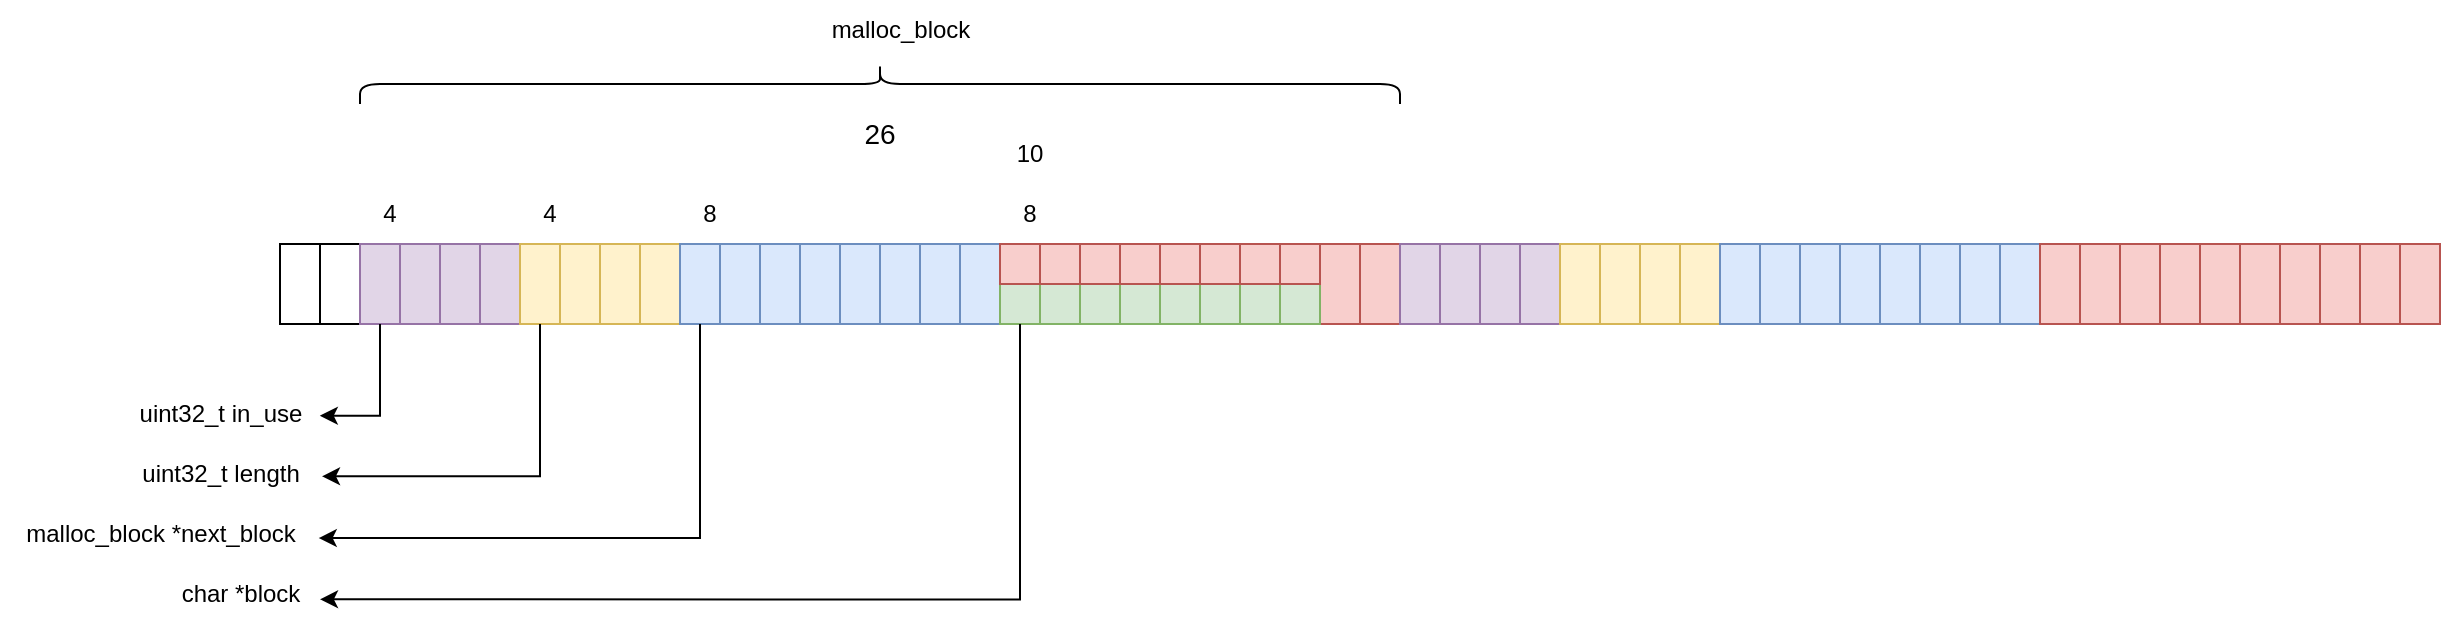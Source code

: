 <mxfile version="22.0.3" type="device">
  <diagram name="Page-1" id="cbgT5DEuQhdDAEQP6aBq">
    <mxGraphModel dx="794" dy="532" grid="1" gridSize="10" guides="1" tooltips="1" connect="1" arrows="1" fold="1" page="1" pageScale="1" pageWidth="827" pageHeight="1169" math="0" shadow="0">
      <root>
        <mxCell id="0" />
        <mxCell id="1" parent="0" />
        <mxCell id="8jJldrbchoNM1GNzZ7nI-1" value="" style="rounded=0;whiteSpace=wrap;html=1;fillColor=#e1d5e7;strokeColor=#9673a6;" parent="1" vertex="1">
          <mxGeometry x="240" y="360" width="20" height="40" as="geometry" />
        </mxCell>
        <mxCell id="8jJldrbchoNM1GNzZ7nI-17" value="" style="rounded=0;whiteSpace=wrap;html=1;fillColor=#fff2cc;strokeColor=#d6b656;" parent="1" vertex="1">
          <mxGeometry x="260" y="360" width="20" height="40" as="geometry" />
        </mxCell>
        <mxCell id="8jJldrbchoNM1GNzZ7nI-18" value="" style="rounded=0;whiteSpace=wrap;html=1;fillColor=#fff2cc;strokeColor=#d6b656;" parent="1" vertex="1">
          <mxGeometry x="280" y="360" width="20" height="40" as="geometry" />
        </mxCell>
        <mxCell id="8jJldrbchoNM1GNzZ7nI-19" value="" style="rounded=0;whiteSpace=wrap;html=1;fillColor=#fff2cc;strokeColor=#d6b656;" parent="1" vertex="1">
          <mxGeometry x="300" y="360" width="20" height="40" as="geometry" />
        </mxCell>
        <mxCell id="8jJldrbchoNM1GNzZ7nI-20" value="" style="rounded=0;whiteSpace=wrap;html=1;fillColor=#fff2cc;strokeColor=#d6b656;" parent="1" vertex="1">
          <mxGeometry x="320" y="360" width="20" height="40" as="geometry" />
        </mxCell>
        <mxCell id="8jJldrbchoNM1GNzZ7nI-21" value="" style="rounded=0;whiteSpace=wrap;html=1;fillColor=#dae8fc;strokeColor=#6c8ebf;" parent="1" vertex="1">
          <mxGeometry x="340" y="360" width="20" height="40" as="geometry" />
        </mxCell>
        <mxCell id="8jJldrbchoNM1GNzZ7nI-22" value="" style="rounded=0;whiteSpace=wrap;html=1;fillColor=#dae8fc;strokeColor=#6c8ebf;" parent="1" vertex="1">
          <mxGeometry x="360" y="360" width="20" height="40" as="geometry" />
        </mxCell>
        <mxCell id="8jJldrbchoNM1GNzZ7nI-23" value="" style="rounded=0;whiteSpace=wrap;html=1;fillColor=#dae8fc;strokeColor=#6c8ebf;" parent="1" vertex="1">
          <mxGeometry x="380" y="360" width="20" height="40" as="geometry" />
        </mxCell>
        <mxCell id="8jJldrbchoNM1GNzZ7nI-24" value="" style="rounded=0;whiteSpace=wrap;html=1;fillColor=#dae8fc;strokeColor=#6c8ebf;" parent="1" vertex="1">
          <mxGeometry x="400" y="360" width="20" height="40" as="geometry" />
        </mxCell>
        <mxCell id="8jJldrbchoNM1GNzZ7nI-25" value="" style="rounded=0;whiteSpace=wrap;html=1;fillColor=#dae8fc;strokeColor=#6c8ebf;" parent="1" vertex="1">
          <mxGeometry x="420" y="360" width="20" height="40" as="geometry" />
        </mxCell>
        <mxCell id="8jJldrbchoNM1GNzZ7nI-26" value="" style="rounded=0;whiteSpace=wrap;html=1;fillColor=#dae8fc;strokeColor=#6c8ebf;" parent="1" vertex="1">
          <mxGeometry x="440" y="360" width="20" height="40" as="geometry" />
        </mxCell>
        <mxCell id="8jJldrbchoNM1GNzZ7nI-27" value="" style="rounded=0;whiteSpace=wrap;html=1;fillColor=#dae8fc;strokeColor=#6c8ebf;" parent="1" vertex="1">
          <mxGeometry x="460" y="360" width="20" height="40" as="geometry" />
        </mxCell>
        <mxCell id="8jJldrbchoNM1GNzZ7nI-28" value="" style="rounded=0;whiteSpace=wrap;html=1;fillColor=#dae8fc;strokeColor=#6c8ebf;" parent="1" vertex="1">
          <mxGeometry x="480" y="360" width="20" height="40" as="geometry" />
        </mxCell>
        <mxCell id="8jJldrbchoNM1GNzZ7nI-29" value="" style="rounded=0;whiteSpace=wrap;html=1;fillColor=#d5e8d4;strokeColor=#82b366;" parent="1" vertex="1">
          <mxGeometry x="500" y="380" width="20" height="20" as="geometry" />
        </mxCell>
        <mxCell id="8jJldrbchoNM1GNzZ7nI-30" value="" style="rounded=0;whiteSpace=wrap;html=1;fillColor=#f8cecc;strokeColor=#b85450;" parent="1" vertex="1">
          <mxGeometry x="500" y="360" width="20" height="20" as="geometry" />
        </mxCell>
        <mxCell id="8jJldrbchoNM1GNzZ7nI-37" value="" style="rounded=0;whiteSpace=wrap;html=1;fillColor=#f8cecc;strokeColor=#b85450;" parent="1" vertex="1">
          <mxGeometry x="660" y="360" width="20" height="40" as="geometry" />
        </mxCell>
        <mxCell id="8jJldrbchoNM1GNzZ7nI-38" value="" style="rounded=0;whiteSpace=wrap;html=1;fillColor=#f8cecc;strokeColor=#b85450;" parent="1" vertex="1">
          <mxGeometry x="680" y="360" width="20" height="40" as="geometry" />
        </mxCell>
        <mxCell id="8jJldrbchoNM1GNzZ7nI-55" value="" style="rounded=0;whiteSpace=wrap;html=1;" parent="1" vertex="1">
          <mxGeometry x="140" y="360" width="20" height="40" as="geometry" />
        </mxCell>
        <mxCell id="8jJldrbchoNM1GNzZ7nI-56" value="" style="rounded=0;whiteSpace=wrap;html=1;" parent="1" vertex="1">
          <mxGeometry x="160" y="360" width="20" height="40" as="geometry" />
        </mxCell>
        <mxCell id="8jJldrbchoNM1GNzZ7nI-57" value="" style="rounded=0;whiteSpace=wrap;html=1;fillColor=#e1d5e7;strokeColor=#9673a6;" parent="1" vertex="1">
          <mxGeometry x="180" y="360" width="20" height="40" as="geometry" />
        </mxCell>
        <mxCell id="8jJldrbchoNM1GNzZ7nI-58" value="" style="rounded=0;whiteSpace=wrap;html=1;fillColor=#e1d5e7;strokeColor=#9673a6;" parent="1" vertex="1">
          <mxGeometry x="200" y="360" width="20" height="40" as="geometry" />
        </mxCell>
        <mxCell id="8jJldrbchoNM1GNzZ7nI-59" value="" style="rounded=0;whiteSpace=wrap;html=1;fillColor=#e1d5e7;strokeColor=#9673a6;" parent="1" vertex="1">
          <mxGeometry x="220" y="360" width="20" height="40" as="geometry" />
        </mxCell>
        <mxCell id="8jJldrbchoNM1GNzZ7nI-62" value="char *block" style="text;html=1;align=center;verticalAlign=middle;resizable=0;points=[];autosize=1;strokeColor=none;fillColor=none;" parent="1" vertex="1">
          <mxGeometry x="80" y="520" width="80" height="30" as="geometry" />
        </mxCell>
        <mxCell id="8jJldrbchoNM1GNzZ7nI-67" value="" style="shape=curlyBracket;whiteSpace=wrap;html=1;rounded=1;labelPosition=left;verticalLabelPosition=middle;align=right;verticalAlign=middle;fontFamily=Helvetica;fontSize=11;fontColor=default;rotation=90;" parent="1" vertex="1">
          <mxGeometry x="430" y="20" width="20" height="520" as="geometry" />
        </mxCell>
        <mxCell id="D05MlTNhU-stJQIcg6w7-2" value="malloc_block *next_block" style="text;html=1;align=center;verticalAlign=middle;resizable=0;points=[];autosize=1;strokeColor=none;fillColor=none;" vertex="1" parent="1">
          <mxGeometry y="490" width="160" height="30" as="geometry" />
        </mxCell>
        <mxCell id="D05MlTNhU-stJQIcg6w7-3" value="uint32_t length" style="text;html=1;align=center;verticalAlign=middle;resizable=0;points=[];autosize=1;strokeColor=none;fillColor=none;" vertex="1" parent="1">
          <mxGeometry x="60" y="460" width="100" height="30" as="geometry" />
        </mxCell>
        <mxCell id="D05MlTNhU-stJQIcg6w7-4" value="uint32_t in_use" style="text;html=1;align=center;verticalAlign=middle;resizable=0;points=[];autosize=1;strokeColor=none;fillColor=none;" vertex="1" parent="1">
          <mxGeometry x="60" y="430" width="100" height="30" as="geometry" />
        </mxCell>
        <mxCell id="D05MlTNhU-stJQIcg6w7-5" style="edgeStyle=orthogonalEdgeStyle;rounded=0;orthogonalLoop=1;jettySize=auto;html=1;entryX=1.01;entryY=0.538;entryDx=0;entryDy=0;entryPerimeter=0;" edge="1" parent="1" source="8jJldrbchoNM1GNzZ7nI-17" target="D05MlTNhU-stJQIcg6w7-3">
          <mxGeometry relative="1" as="geometry">
            <Array as="points">
              <mxPoint x="270" y="476" />
            </Array>
          </mxGeometry>
        </mxCell>
        <mxCell id="D05MlTNhU-stJQIcg6w7-6" style="edgeStyle=orthogonalEdgeStyle;rounded=0;orthogonalLoop=1;jettySize=auto;html=1;entryX=0.999;entryY=0.529;entryDx=0;entryDy=0;entryPerimeter=0;" edge="1" parent="1" source="8jJldrbchoNM1GNzZ7nI-57" target="D05MlTNhU-stJQIcg6w7-4">
          <mxGeometry relative="1" as="geometry">
            <Array as="points">
              <mxPoint x="190" y="446" />
            </Array>
          </mxGeometry>
        </mxCell>
        <mxCell id="D05MlTNhU-stJQIcg6w7-10" value="malloc_block" style="text;html=1;align=center;verticalAlign=middle;resizable=0;points=[];autosize=1;strokeColor=none;fillColor=none;" vertex="1" parent="1">
          <mxGeometry x="405" y="238" width="90" height="30" as="geometry" />
        </mxCell>
        <mxCell id="D05MlTNhU-stJQIcg6w7-11" style="edgeStyle=orthogonalEdgeStyle;rounded=0;orthogonalLoop=1;jettySize=auto;html=1;entryX=0.996;entryY=0.567;entryDx=0;entryDy=0;entryPerimeter=0;" edge="1" parent="1" source="8jJldrbchoNM1GNzZ7nI-21" target="D05MlTNhU-stJQIcg6w7-2">
          <mxGeometry relative="1" as="geometry">
            <Array as="points">
              <mxPoint x="350" y="507" />
            </Array>
          </mxGeometry>
        </mxCell>
        <mxCell id="D05MlTNhU-stJQIcg6w7-13" style="edgeStyle=orthogonalEdgeStyle;rounded=0;orthogonalLoop=1;jettySize=auto;html=1;entryX=1;entryY=0.589;entryDx=0;entryDy=0;entryPerimeter=0;" edge="1" parent="1" source="8jJldrbchoNM1GNzZ7nI-29" target="8jJldrbchoNM1GNzZ7nI-62">
          <mxGeometry relative="1" as="geometry">
            <Array as="points">
              <mxPoint x="510" y="538" />
            </Array>
          </mxGeometry>
        </mxCell>
        <mxCell id="D05MlTNhU-stJQIcg6w7-14" value="" style="rounded=0;whiteSpace=wrap;html=1;fillColor=#e1d5e7;strokeColor=#9673a6;" vertex="1" parent="1">
          <mxGeometry x="760" y="360" width="20" height="40" as="geometry" />
        </mxCell>
        <mxCell id="D05MlTNhU-stJQIcg6w7-15" value="" style="rounded=0;whiteSpace=wrap;html=1;fillColor=#fff2cc;strokeColor=#d6b656;" vertex="1" parent="1">
          <mxGeometry x="780" y="360" width="20" height="40" as="geometry" />
        </mxCell>
        <mxCell id="D05MlTNhU-stJQIcg6w7-16" value="" style="rounded=0;whiteSpace=wrap;html=1;fillColor=#fff2cc;strokeColor=#d6b656;" vertex="1" parent="1">
          <mxGeometry x="800" y="360" width="20" height="40" as="geometry" />
        </mxCell>
        <mxCell id="D05MlTNhU-stJQIcg6w7-17" value="" style="rounded=0;whiteSpace=wrap;html=1;fillColor=#fff2cc;strokeColor=#d6b656;" vertex="1" parent="1">
          <mxGeometry x="820" y="360" width="20" height="40" as="geometry" />
        </mxCell>
        <mxCell id="D05MlTNhU-stJQIcg6w7-18" value="" style="rounded=0;whiteSpace=wrap;html=1;fillColor=#fff2cc;strokeColor=#d6b656;" vertex="1" parent="1">
          <mxGeometry x="840" y="360" width="20" height="40" as="geometry" />
        </mxCell>
        <mxCell id="D05MlTNhU-stJQIcg6w7-19" value="" style="rounded=0;whiteSpace=wrap;html=1;fillColor=#dae8fc;strokeColor=#6c8ebf;" vertex="1" parent="1">
          <mxGeometry x="860" y="360" width="20" height="40" as="geometry" />
        </mxCell>
        <mxCell id="D05MlTNhU-stJQIcg6w7-20" value="" style="rounded=0;whiteSpace=wrap;html=1;fillColor=#dae8fc;strokeColor=#6c8ebf;" vertex="1" parent="1">
          <mxGeometry x="880" y="360" width="20" height="40" as="geometry" />
        </mxCell>
        <mxCell id="D05MlTNhU-stJQIcg6w7-21" value="" style="rounded=0;whiteSpace=wrap;html=1;fillColor=#dae8fc;strokeColor=#6c8ebf;" vertex="1" parent="1">
          <mxGeometry x="900" y="360" width="20" height="40" as="geometry" />
        </mxCell>
        <mxCell id="D05MlTNhU-stJQIcg6w7-22" value="" style="rounded=0;whiteSpace=wrap;html=1;fillColor=#dae8fc;strokeColor=#6c8ebf;" vertex="1" parent="1">
          <mxGeometry x="920" y="360" width="20" height="40" as="geometry" />
        </mxCell>
        <mxCell id="D05MlTNhU-stJQIcg6w7-23" value="" style="rounded=0;whiteSpace=wrap;html=1;fillColor=#dae8fc;strokeColor=#6c8ebf;" vertex="1" parent="1">
          <mxGeometry x="940" y="360" width="20" height="40" as="geometry" />
        </mxCell>
        <mxCell id="D05MlTNhU-stJQIcg6w7-24" value="" style="rounded=0;whiteSpace=wrap;html=1;fillColor=#dae8fc;strokeColor=#6c8ebf;" vertex="1" parent="1">
          <mxGeometry x="960" y="360" width="20" height="40" as="geometry" />
        </mxCell>
        <mxCell id="D05MlTNhU-stJQIcg6w7-25" value="" style="rounded=0;whiteSpace=wrap;html=1;fillColor=#dae8fc;strokeColor=#6c8ebf;" vertex="1" parent="1">
          <mxGeometry x="980" y="360" width="20" height="40" as="geometry" />
        </mxCell>
        <mxCell id="D05MlTNhU-stJQIcg6w7-26" value="" style="rounded=0;whiteSpace=wrap;html=1;fillColor=#dae8fc;strokeColor=#6c8ebf;" vertex="1" parent="1">
          <mxGeometry x="1000" y="360" width="20" height="40" as="geometry" />
        </mxCell>
        <mxCell id="D05MlTNhU-stJQIcg6w7-27" value="" style="rounded=0;whiteSpace=wrap;html=1;fillColor=#f8cecc;strokeColor=#b85450;" vertex="1" parent="1">
          <mxGeometry x="1020" y="360" width="20" height="40" as="geometry" />
        </mxCell>
        <mxCell id="D05MlTNhU-stJQIcg6w7-28" value="" style="rounded=0;whiteSpace=wrap;html=1;fillColor=#f8cecc;strokeColor=#b85450;" vertex="1" parent="1">
          <mxGeometry x="1040" y="360" width="20" height="40" as="geometry" />
        </mxCell>
        <mxCell id="D05MlTNhU-stJQIcg6w7-29" value="" style="rounded=0;whiteSpace=wrap;html=1;fillColor=#f8cecc;strokeColor=#b85450;" vertex="1" parent="1">
          <mxGeometry x="1060" y="360" width="20" height="40" as="geometry" />
        </mxCell>
        <mxCell id="D05MlTNhU-stJQIcg6w7-30" value="" style="rounded=0;whiteSpace=wrap;html=1;fillColor=#f8cecc;strokeColor=#b85450;" vertex="1" parent="1">
          <mxGeometry x="1080" y="360" width="20" height="40" as="geometry" />
        </mxCell>
        <mxCell id="D05MlTNhU-stJQIcg6w7-31" value="" style="rounded=0;whiteSpace=wrap;html=1;fillColor=#f8cecc;strokeColor=#b85450;" vertex="1" parent="1">
          <mxGeometry x="1100" y="360" width="20" height="40" as="geometry" />
        </mxCell>
        <mxCell id="D05MlTNhU-stJQIcg6w7-32" value="" style="rounded=0;whiteSpace=wrap;html=1;fillColor=#f8cecc;strokeColor=#b85450;" vertex="1" parent="1">
          <mxGeometry x="1120" y="360" width="20" height="40" as="geometry" />
        </mxCell>
        <mxCell id="D05MlTNhU-stJQIcg6w7-33" value="" style="rounded=0;whiteSpace=wrap;html=1;fillColor=#f8cecc;strokeColor=#b85450;" vertex="1" parent="1">
          <mxGeometry x="1140" y="360" width="20" height="40" as="geometry" />
        </mxCell>
        <mxCell id="D05MlTNhU-stJQIcg6w7-34" value="" style="rounded=0;whiteSpace=wrap;html=1;fillColor=#f8cecc;strokeColor=#b85450;" vertex="1" parent="1">
          <mxGeometry x="1160" y="360" width="20" height="40" as="geometry" />
        </mxCell>
        <mxCell id="D05MlTNhU-stJQIcg6w7-35" value="" style="rounded=0;whiteSpace=wrap;html=1;fillColor=#f8cecc;strokeColor=#b85450;" vertex="1" parent="1">
          <mxGeometry x="1180" y="360" width="20" height="40" as="geometry" />
        </mxCell>
        <mxCell id="D05MlTNhU-stJQIcg6w7-36" value="" style="rounded=0;whiteSpace=wrap;html=1;fillColor=#f8cecc;strokeColor=#b85450;" vertex="1" parent="1">
          <mxGeometry x="1200" y="360" width="20" height="40" as="geometry" />
        </mxCell>
        <mxCell id="D05MlTNhU-stJQIcg6w7-37" value="" style="rounded=0;whiteSpace=wrap;html=1;fillColor=#e1d5e7;strokeColor=#9673a6;" vertex="1" parent="1">
          <mxGeometry x="700" y="360" width="20" height="40" as="geometry" />
        </mxCell>
        <mxCell id="D05MlTNhU-stJQIcg6w7-38" value="" style="rounded=0;whiteSpace=wrap;html=1;fillColor=#e1d5e7;strokeColor=#9673a6;" vertex="1" parent="1">
          <mxGeometry x="720" y="360" width="20" height="40" as="geometry" />
        </mxCell>
        <mxCell id="D05MlTNhU-stJQIcg6w7-39" value="" style="rounded=0;whiteSpace=wrap;html=1;fillColor=#e1d5e7;strokeColor=#9673a6;" vertex="1" parent="1">
          <mxGeometry x="740" y="360" width="20" height="40" as="geometry" />
        </mxCell>
        <mxCell id="D05MlTNhU-stJQIcg6w7-40" value="4" style="text;html=1;strokeColor=none;fillColor=none;align=center;verticalAlign=middle;whiteSpace=wrap;rounded=0;" vertex="1" parent="1">
          <mxGeometry x="180" y="330" width="30" height="30" as="geometry" />
        </mxCell>
        <mxCell id="D05MlTNhU-stJQIcg6w7-41" value="4" style="text;html=1;strokeColor=none;fillColor=none;align=center;verticalAlign=middle;whiteSpace=wrap;rounded=0;" vertex="1" parent="1">
          <mxGeometry x="260" y="330" width="30" height="30" as="geometry" />
        </mxCell>
        <mxCell id="D05MlTNhU-stJQIcg6w7-42" value="8" style="text;html=1;strokeColor=none;fillColor=none;align=center;verticalAlign=middle;whiteSpace=wrap;rounded=0;" vertex="1" parent="1">
          <mxGeometry x="340" y="330" width="30" height="30" as="geometry" />
        </mxCell>
        <mxCell id="D05MlTNhU-stJQIcg6w7-43" value="10" style="text;html=1;strokeColor=none;fillColor=none;align=center;verticalAlign=middle;whiteSpace=wrap;rounded=0;" vertex="1" parent="1">
          <mxGeometry x="500" y="300" width="30" height="30" as="geometry" />
        </mxCell>
        <mxCell id="D05MlTNhU-stJQIcg6w7-44" value="&lt;font style=&quot;font-size: 14px;&quot;&gt;26&lt;/font&gt;" style="text;html=1;strokeColor=none;fillColor=none;align=center;verticalAlign=middle;whiteSpace=wrap;rounded=0;" vertex="1" parent="1">
          <mxGeometry x="425" y="290" width="30" height="30" as="geometry" />
        </mxCell>
        <mxCell id="D05MlTNhU-stJQIcg6w7-45" value="" style="rounded=0;whiteSpace=wrap;html=1;fillColor=#d5e8d4;strokeColor=#82b366;" vertex="1" parent="1">
          <mxGeometry x="520" y="380" width="20" height="20" as="geometry" />
        </mxCell>
        <mxCell id="D05MlTNhU-stJQIcg6w7-46" value="" style="rounded=0;whiteSpace=wrap;html=1;fillColor=#f8cecc;strokeColor=#b85450;" vertex="1" parent="1">
          <mxGeometry x="520" y="360" width="20" height="20" as="geometry" />
        </mxCell>
        <mxCell id="D05MlTNhU-stJQIcg6w7-47" value="" style="rounded=0;whiteSpace=wrap;html=1;fillColor=#d5e8d4;strokeColor=#82b366;" vertex="1" parent="1">
          <mxGeometry x="540" y="380" width="20" height="20" as="geometry" />
        </mxCell>
        <mxCell id="D05MlTNhU-stJQIcg6w7-48" value="" style="rounded=0;whiteSpace=wrap;html=1;fillColor=#f8cecc;strokeColor=#b85450;" vertex="1" parent="1">
          <mxGeometry x="540" y="360" width="20" height="20" as="geometry" />
        </mxCell>
        <mxCell id="D05MlTNhU-stJQIcg6w7-49" value="" style="rounded=0;whiteSpace=wrap;html=1;fillColor=#d5e8d4;strokeColor=#82b366;" vertex="1" parent="1">
          <mxGeometry x="560" y="380" width="20" height="20" as="geometry" />
        </mxCell>
        <mxCell id="D05MlTNhU-stJQIcg6w7-50" value="" style="rounded=0;whiteSpace=wrap;html=1;fillColor=#f8cecc;strokeColor=#b85450;" vertex="1" parent="1">
          <mxGeometry x="560" y="360" width="20" height="20" as="geometry" />
        </mxCell>
        <mxCell id="D05MlTNhU-stJQIcg6w7-51" value="" style="rounded=0;whiteSpace=wrap;html=1;fillColor=#d5e8d4;strokeColor=#82b366;" vertex="1" parent="1">
          <mxGeometry x="580" y="380" width="20" height="20" as="geometry" />
        </mxCell>
        <mxCell id="D05MlTNhU-stJQIcg6w7-52" value="" style="rounded=0;whiteSpace=wrap;html=1;fillColor=#f8cecc;strokeColor=#b85450;" vertex="1" parent="1">
          <mxGeometry x="580" y="360" width="20" height="20" as="geometry" />
        </mxCell>
        <mxCell id="D05MlTNhU-stJQIcg6w7-53" value="" style="rounded=0;whiteSpace=wrap;html=1;fillColor=#d5e8d4;strokeColor=#82b366;" vertex="1" parent="1">
          <mxGeometry x="600" y="380" width="20" height="20" as="geometry" />
        </mxCell>
        <mxCell id="D05MlTNhU-stJQIcg6w7-54" value="" style="rounded=0;whiteSpace=wrap;html=1;fillColor=#f8cecc;strokeColor=#b85450;" vertex="1" parent="1">
          <mxGeometry x="600" y="360" width="20" height="20" as="geometry" />
        </mxCell>
        <mxCell id="D05MlTNhU-stJQIcg6w7-55" value="" style="rounded=0;whiteSpace=wrap;html=1;fillColor=#d5e8d4;strokeColor=#82b366;" vertex="1" parent="1">
          <mxGeometry x="620" y="380" width="20" height="20" as="geometry" />
        </mxCell>
        <mxCell id="D05MlTNhU-stJQIcg6w7-56" value="" style="rounded=0;whiteSpace=wrap;html=1;fillColor=#f8cecc;strokeColor=#b85450;" vertex="1" parent="1">
          <mxGeometry x="620" y="360" width="20" height="20" as="geometry" />
        </mxCell>
        <mxCell id="D05MlTNhU-stJQIcg6w7-57" value="" style="rounded=0;whiteSpace=wrap;html=1;fillColor=#d5e8d4;strokeColor=#82b366;" vertex="1" parent="1">
          <mxGeometry x="640" y="380" width="20" height="20" as="geometry" />
        </mxCell>
        <mxCell id="D05MlTNhU-stJQIcg6w7-58" value="" style="rounded=0;whiteSpace=wrap;html=1;fillColor=#f8cecc;strokeColor=#b85450;" vertex="1" parent="1">
          <mxGeometry x="640" y="360" width="20" height="20" as="geometry" />
        </mxCell>
        <mxCell id="D05MlTNhU-stJQIcg6w7-59" value="8" style="text;html=1;strokeColor=none;fillColor=none;align=center;verticalAlign=middle;whiteSpace=wrap;rounded=0;" vertex="1" parent="1">
          <mxGeometry x="500" y="330" width="30" height="30" as="geometry" />
        </mxCell>
      </root>
    </mxGraphModel>
  </diagram>
</mxfile>
